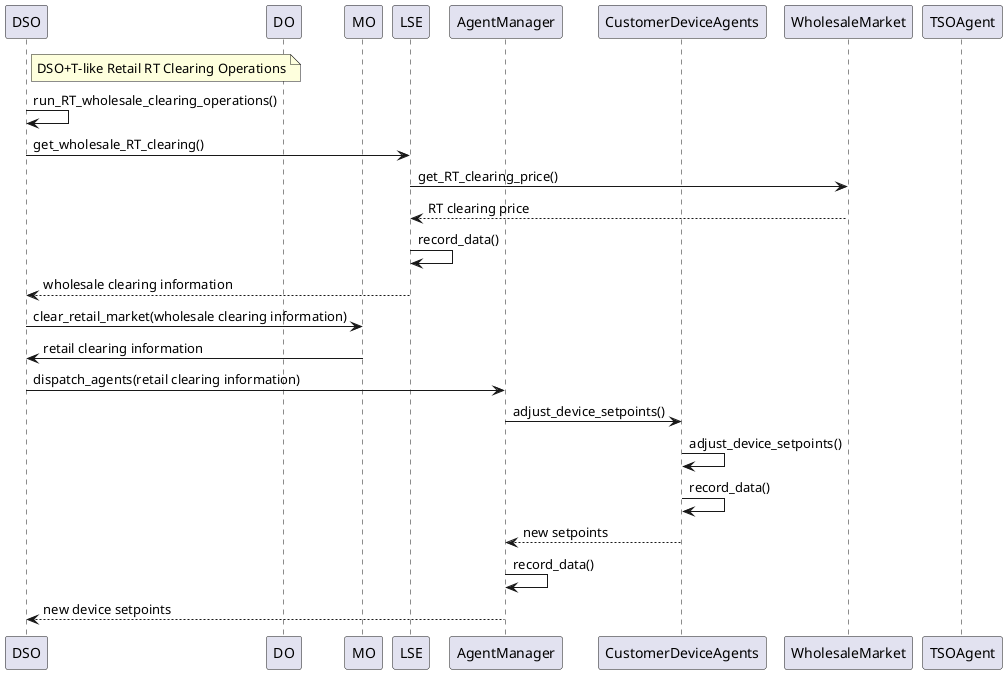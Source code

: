 @startuml


participant DSO 
participant DO 
participant MO 
participant LSE
participant AgentManager
participant CustomerDeviceAgents
participant WholesaleMarket
participant TSOAgent

note right of DSO: DSO+T-like Retail RT Clearing Operations

DSO -> DSO: run_RT_wholesale_clearing_operations()
DSO -> LSE: get_wholesale_RT_clearing()
LSE -> WholesaleMarket: get_RT_clearing_price()
LSE <-- WholesaleMarket: RT clearing price
LSE -> LSE: record_data()
DSO <-- LSE: wholesale clearing information
DSO -> MO: clear_retail_market(wholesale clearing information)
DSO <- MO: retail clearing information
DSO -> AgentManager: dispatch_agents(retail clearing information)
AgentManager -> CustomerDeviceAgents: adjust_device_setpoints()
CustomerDeviceAgents -> CustomerDeviceAgents: adjust_device_setpoints()
CustomerDeviceAgents -> CustomerDeviceAgents: record_data()
AgentManager <-- CustomerDeviceAgents: new setpoints
AgentManager -> AgentManager: record_data()
DSO <-- AgentManager: new device setpoints

@enduml